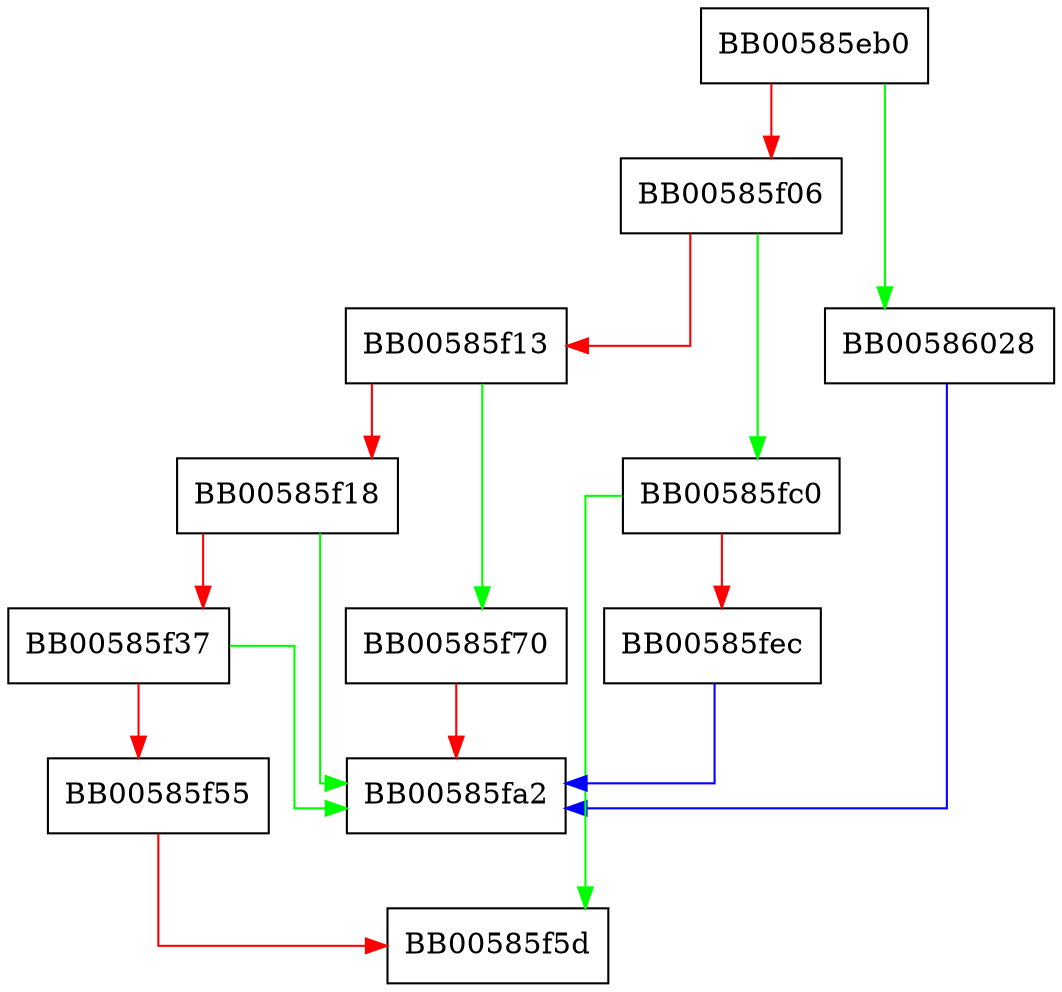 digraph ossl_ec_key_param_from_x509_algor {
  node [shape="box"];
  graph [splines=ortho];
  BB00585eb0 -> BB00586028 [color="green"];
  BB00585eb0 -> BB00585f06 [color="red"];
  BB00585f06 -> BB00585fc0 [color="green"];
  BB00585f06 -> BB00585f13 [color="red"];
  BB00585f13 -> BB00585f70 [color="green"];
  BB00585f13 -> BB00585f18 [color="red"];
  BB00585f18 -> BB00585fa2 [color="green"];
  BB00585f18 -> BB00585f37 [color="red"];
  BB00585f37 -> BB00585fa2 [color="green"];
  BB00585f37 -> BB00585f55 [color="red"];
  BB00585f55 -> BB00585f5d [color="red"];
  BB00585f70 -> BB00585fa2 [color="red"];
  BB00585fc0 -> BB00585f5d [color="green"];
  BB00585fc0 -> BB00585fec [color="red"];
  BB00585fec -> BB00585fa2 [color="blue"];
  BB00586028 -> BB00585fa2 [color="blue"];
}